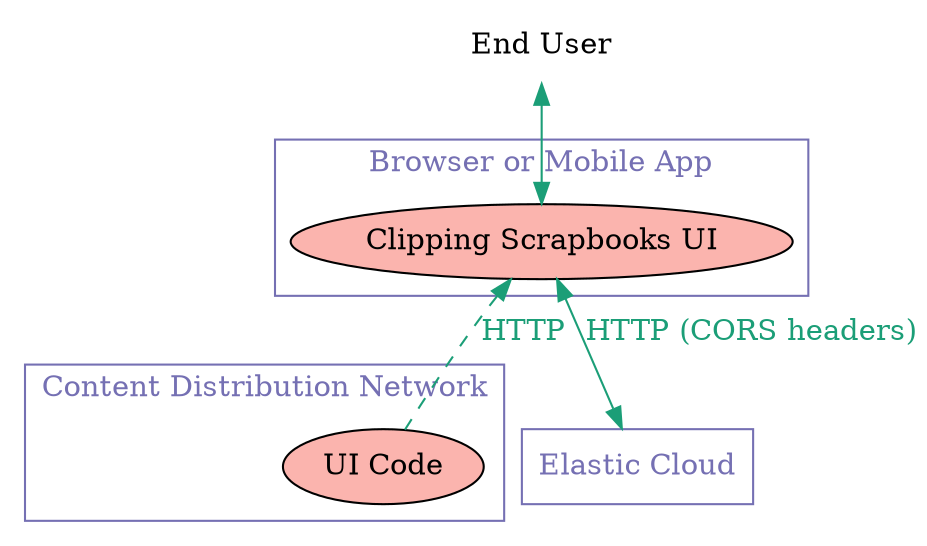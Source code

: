 digraph G {


  {
    node [shape=plaintext]
    "End User"
  }


  node [style=filled, fillcolor="/pastel14/1"]
  edge[color="/dark23/1", fontcolor="/dark23/1" ]
  graph[color="/dark23/3", fontcolor="/dark23/3" ]

 


  subgraph cluster_cdn {
    label="Content Distribution Network"
    "UI Code"
  }

  "Elastic Cloud" [shape=record, fillcolor=white, color="/dark23/3", fontcolor="/dark23/3" ]

  subgraph cluster_browser {
    label="Browser or Mobile App"
    "Clipping Scrapbooks UI"
  }

  "Clipping Scrapbooks UI"    -> "Elastic Cloud"     [dir=both, label="HTTP (CORS headers)"]

  {"Clipping Scrapbooks UI"} -> "UI Code" [label=HTTP, dir=back, style=dashed]

  "End User" -> "Clipping Scrapbooks UI"  [dir=both]


}